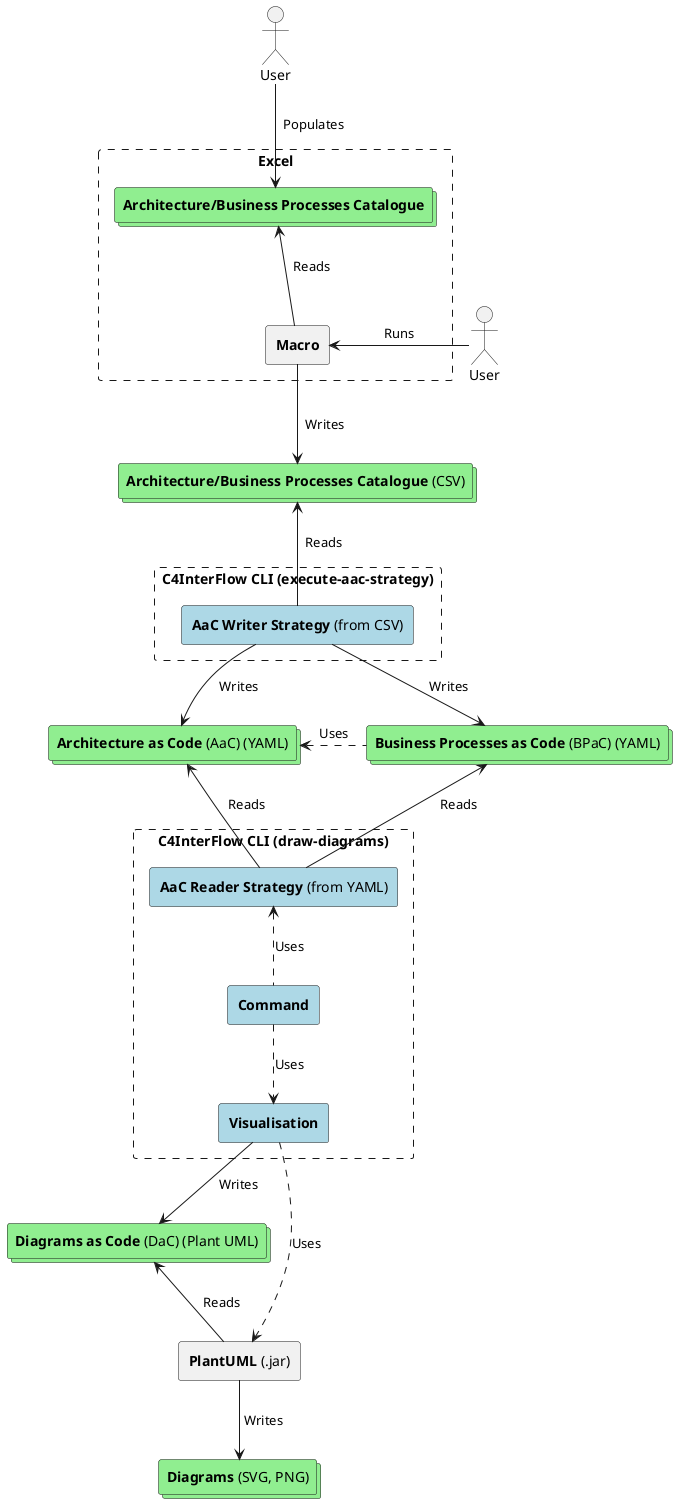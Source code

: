 @startuml

<style>
collections {
    BackgroundColor lightgreen
}

rectangle {
    .c4interflow {
        BackgroundColor lightblue
    }
}
</style>
hide <<c4interflow>> stereotype

actor "User" as User1
actor "User" as User6
rectangle "Excel" #line.dashed {
    collections  "**Architecture/Business Processes Catalogue**" as ArchitectureCatalogueExcel
    rectangle  "**Macro**" as MacroExcel
}
collections  "**Architecture/Business Processes Catalogue** (CSV)" as ArchitectureCatalogueCSV


together {
    collections  "**Business Processes as Code** (BPaC) (YAML)" as BusinessProcessesAsCode
    collections  "**Architecture as Code** (AaC) (YAML)" as ArchitectureAsCode

    BusinessProcessesAsCode .left.> ArchitectureAsCode : Uses 
}

rectangle "C4InterFlow CLI (execute-aac-strategy)" #line.dashed {
    rectangle  "**AaC Writer Strategy** (from CSV)" <<c4interflow>> as AaCWriterStrategyCSV
}

rectangle "C4InterFlow CLI (draw-diagrams)" #line.dashed {
    rectangle "**AaC Reader Strategy** (from YAML)" <<c4interflow>> as AaCReaderStrategy
    rectangle "**Visualisation**" <<c4interflow>> as Visualisation 
    rectangle "**Command**" <<c4interflow>> as Command 
}

rectangle "**PlantUML** (.jar)" as PlantUMLJava
collections  "**Diagrams as Code** (DaC) (Plant UML)" as DiagramsAsCodePlantUML
collections  "**Diagrams** (SVG, PNG)" as Diagrams

User1 -down-> ArchitectureCatalogueExcel: "  Populates"

User6 -left-> MacroExcel : Runs
MacroExcel -up-> ArchitectureCatalogueExcel : "  Reads"
MacroExcel -down-> ArchitectureCatalogueCSV : "  Writes"

AaCWriterStrategyCSV -up-> ArchitectureCatalogueCSV  : "  Reads"
AaCWriterStrategyCSV -down-> ArchitectureAsCode  : "  Writes"
AaCWriterStrategyCSV -down-> BusinessProcessesAsCode  : "  Writes"

AaCReaderStrategy -up-> ArchitectureAsCode : "  Reads"
AaCReaderStrategy -up-> BusinessProcessesAsCode  : "  Reads"
Command .down.> Visualisation : Uses
Command .up.> AaCReaderStrategy : Uses
Visualisation -down-> DiagramsAsCodePlantUML : " Writes"

PlantUMLJava -up-> DiagramsAsCodePlantUML : "  Reads"
PlantUMLJava -down-> Diagrams : " Writes"

Visualisation ..> PlantUMLJava : Uses

@enduml